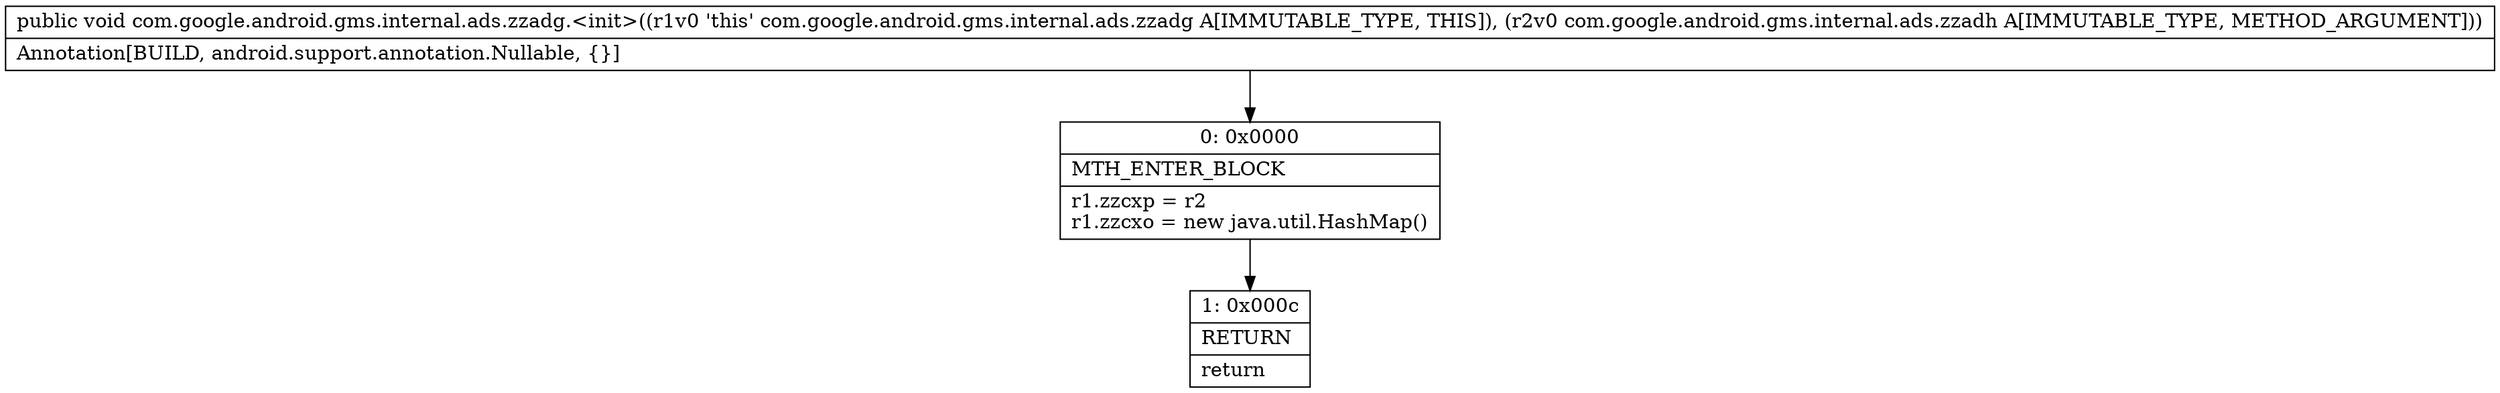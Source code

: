 digraph "CFG forcom.google.android.gms.internal.ads.zzadg.\<init\>(Lcom\/google\/android\/gms\/internal\/ads\/zzadh;)V" {
Node_0 [shape=record,label="{0\:\ 0x0000|MTH_ENTER_BLOCK\l|r1.zzcxp = r2\lr1.zzcxo = new java.util.HashMap()\l}"];
Node_1 [shape=record,label="{1\:\ 0x000c|RETURN\l|return\l}"];
MethodNode[shape=record,label="{public void com.google.android.gms.internal.ads.zzadg.\<init\>((r1v0 'this' com.google.android.gms.internal.ads.zzadg A[IMMUTABLE_TYPE, THIS]), (r2v0 com.google.android.gms.internal.ads.zzadh A[IMMUTABLE_TYPE, METHOD_ARGUMENT]))  | Annotation[BUILD, android.support.annotation.Nullable, \{\}]\l}"];
MethodNode -> Node_0;
Node_0 -> Node_1;
}

